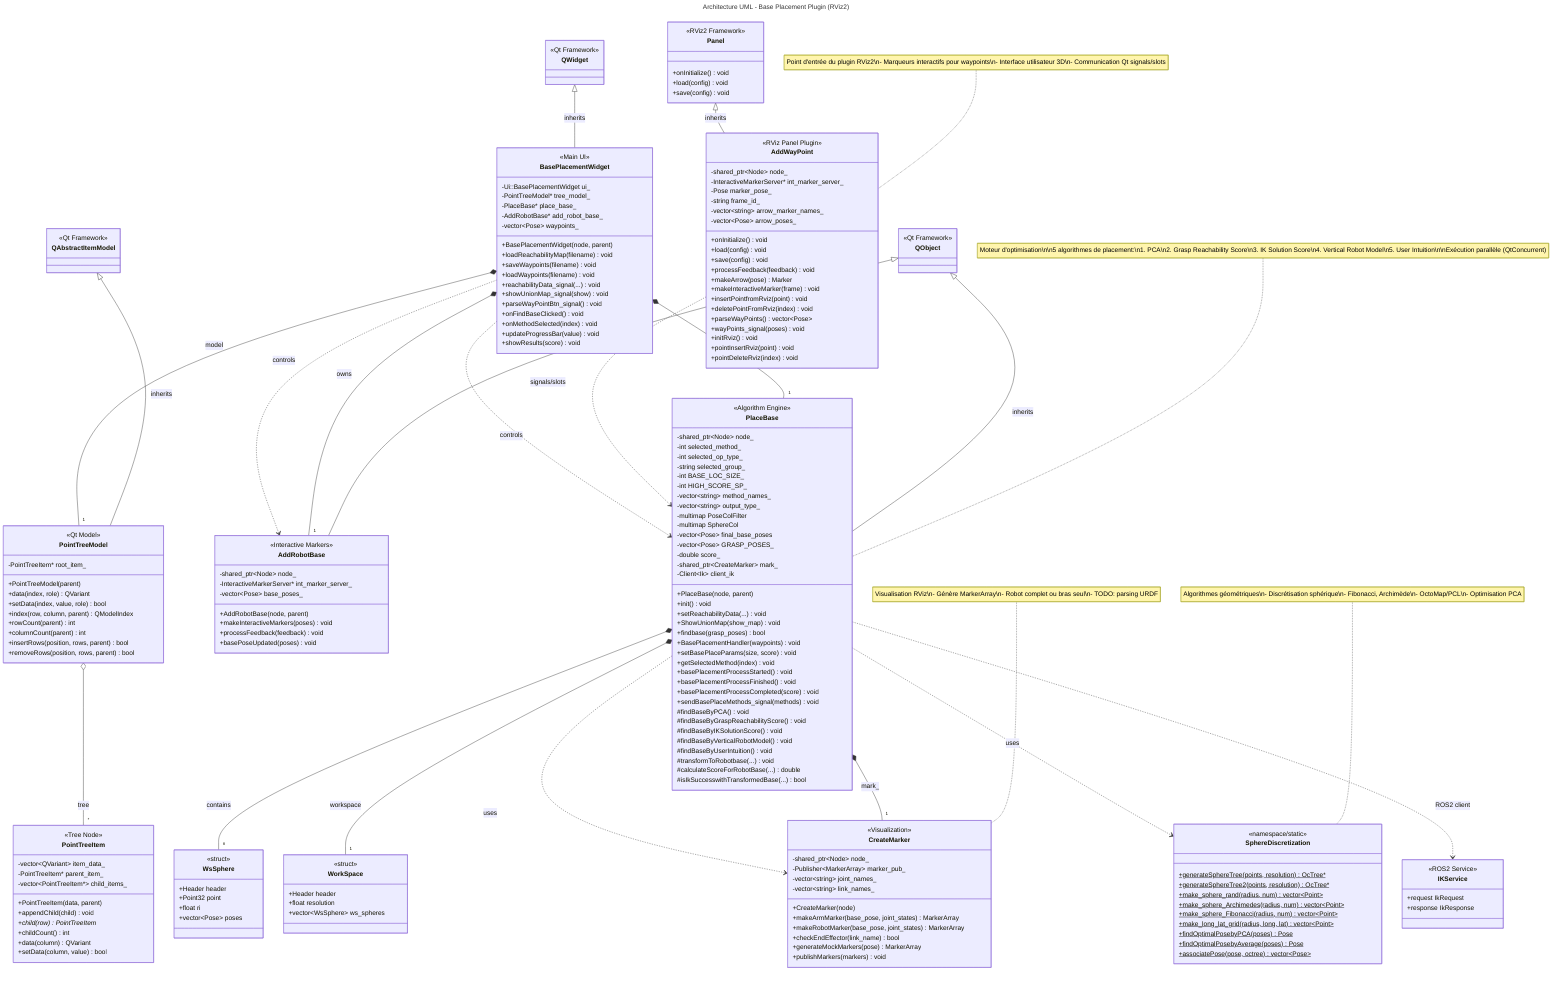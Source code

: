 ---
title: Architecture UML - Base Placement Plugin (RViz2)
---
classDiagram
    %% ============================================================
    %% FRAMEWORK EXTERNE
    %% ============================================================
    class Panel {
        <<RViz2 Framework>>
        +onInitialize() void
        +load(config) void
        +save(config) void
    }

    class QObject {
        <<Qt Framework>>
    }

    class QWidget {
        <<Qt Framework>>
    }

    class QAbstractItemModel {
        <<Qt Framework>>
    }

    %% ============================================================
    %% CORE PLUGIN - Point d'entrée RViz
    %% ============================================================
    class AddWayPoint {
        <<RViz Panel Plugin>>
        -shared_ptr~Node~ node_
        -InteractiveMarkerServer* int_marker_server_
        -Pose marker_pose_
        -string frame_id_
        -vector~string~ arrow_marker_names_
        -vector~Pose~ arrow_poses_

        +onInitialize() void
        +load(config) void
        +save(config) void
        +processFeedback(feedback) void
        +makeArrow(pose) Marker
        +makeInteractiveMarker(frame) void

        <<Q_SLOTS>>
        +insertPointfromRviz(point) void
        +deletePointFromRviz(index) void
        +parseWayPoints() vector~Pose~

        <<Q_SIGNALS>>
        +wayPoints_signal(poses) void
        +initRviz() void
        +pointInsertRviz(point) void
        +pointDeleteRviz(index) void
    }

    %% ============================================================
    %% CORE ALGORITHM ENGINE
    %% ============================================================
    class PlaceBase {
        <<Algorithm Engine>>
        -shared_ptr~Node~ node_
        -int selected_method_
        -int selected_op_type_
        -string selected_group_
        -int BASE_LOC_SIZE_
        -int HIGH_SCORE_SP_
        -vector~string~ method_names_
        -vector~string~ output_type_
        -multimap PoseColFilter
        -multimap SphereCol
        -vector~Pose~ final_base_poses
        -vector~Pose~ GRASP_POSES_
        -double score_
        -shared_ptr~CreateMarker~ mark_
        -Client~Ik~ client_ik

        +PlaceBase(node, parent)
        +init() void

        <<Q_SLOTS>>
        +setReachabilityData(...) void
        +ShowUnionMap(show_map) void
        +findbase(grasp_poses) bool
        +BasePlacementHandler(waypoints) void
        +setBasePlaceParams(size, score) void
        +getSelectedMethod(index) void

        <<Q_SIGNALS>>
        +basePlacementProcessStarted() void
        +basePlacementProcessFinished() void
        +basePlacementProcessCompleted(score) void
        +sendBasePlaceMethods_signal(methods) void

        <<Protected Algorithms>>
        #findBaseByPCA() void
        #findBaseByGraspReachabilityScore() void
        #findBaseByIKSolutionScore() void
        #findBaseByVerticalRobotModel() void
        #findBaseByUserIntuition() void
        #transformToRobotbase(...) void
        #calculateScoreForRobotBase(...) double
        #isIkSuccesswithTransformedBase(...) bool
    }

    class WsSphere {
        <<struct>>
        +Header header
        +Point32 point
        +float ri
        +vector~Pose~ poses
    }

    class WorkSpace {
        <<struct>>
        +Header header
        +float resolution
        +vector~WsSphere~ ws_spheres
    }

    %% ============================================================
    %% VISUALIZATION COMPONENTS
    %% ============================================================
    class CreateMarker {
        <<Visualization>>
        -shared_ptr~Node~ node_
        -Publisher~MarkerArray~ marker_pub_
        -vector~string~ joint_names_
        -vector~string~ link_names_

        +CreateMarker(node)
        +makeArmMarker(base_pose, joint_states) MarkerArray
        +makeRobotMarker(base_pose, joint_states) MarkerArray
        +checkEndEffector(link_name) bool
        +generateMockMarkers(pose) MarkerArray
        +publishMarkers(markers) void
    }

    class AddRobotBase {
        <<Interactive Markers>>
        -shared_ptr~Node~ node_
        -InteractiveMarkerServer* int_marker_server_
        -vector~Pose~ base_poses_

        +AddRobotBase(node, parent)
        +makeInteractiveMarkers(poses) void
        +processFeedback(feedback) void

        <<Q_SIGNALS>>
        +basePoseUpdated(poses) void
    }

    %% ============================================================
    %% UI COMPONENTS
    %% ============================================================
    class BasePlacementWidget {
        <<Main UI>>
        -Ui::BasePlacementWidget ui_
        -PointTreeModel* tree_model_
        -PlaceBase* place_base_
        -AddRobotBase* add_robot_base_
        -vector~Pose~ waypoints_

        +BasePlacementWidget(node, parent)
        +loadReachabilityMap(filename) void
        +saveWaypoints(filename) void
        +loadWaypoints(filename) void

        <<Q_SIGNALS>>
        +reachabilityData_signal(...) void
        +showUnionMap_signal(show) void
        +parseWayPointBtn_signal() void

        <<Q_SLOTS>>
        +onFindBaseClicked() void
        +onMethodSelected(index) void
        +updateProgressBar(value) void
        +showResults(score) void
    }

    %% ============================================================
    %% DATA MODEL
    %% ============================================================
    class PointTreeModel {
        <<Qt Model>>
        -PointTreeItem* root_item_

        +PointTreeModel(parent)
        +data(index, role) QVariant
        +setData(index, value, role) bool
        +index(row, column, parent) QModelIndex
        +rowCount(parent) int
        +columnCount(parent) int
        +insertRows(position, rows, parent) bool
        +removeRows(position, rows, parent) bool
    }

    class PointTreeItem {
        <<Tree Node>>
        -vector~QVariant~ item_data_
        -PointTreeItem* parent_item_
        -vector~PointTreeItem*~ child_items_

        +PointTreeItem(data, parent)
        +appendChild(child) void
        +child(row) PointTreeItem*
        +childCount() int
        +data(column) QVariant
        +setData(column, value) bool
    }

    %% ============================================================
    %% GEOMETRIC ALGORITHMS
    %% ============================================================
    class SphereDiscretization {
        <<namespace/static>>
        +generateSphereTree(points, resolution)$ OcTree*
        +generateSphereTree2(points, resolution)$ OcTree*
        +make_sphere_rand(radius, num)$ vector~Point~
        +make_sphere_Archimedes(radius, num)$ vector~Point~
        +make_sphere_Fibonacci(radius, num)$ vector~Point~
        +make_long_lat_grid(radius, long, lat)$ vector~Point~
        +findOptimalPosebyPCA(poses)$ Pose
        +findOptimalPosebyAverage(poses)$ Pose
        +associatePose(pose, octree)$ vector~Pose~
    }

    %% ============================================================
    %% EXTERNAL SERVICES
    %% ============================================================
    class IKService {
        <<ROS2 Service>>
        <<curobo_msgs::srv::Ik>>
        +request IkRequest
        +response IkResponse
    }

    %% ============================================================
    %% RELATIONS - INHERITANCE
    %% ============================================================
    Panel <|-- AddWayPoint : inherits
    QObject <|-- PlaceBase : inherits
    QObject <|-- AddRobotBase : inherits
    QWidget <|-- BasePlacementWidget : inherits
    QAbstractItemModel <|-- PointTreeModel : inherits

    %% ============================================================
    %% RELATIONS - COMPOSITION
    %% ============================================================
    PlaceBase *-- "1" CreateMarker : mark_
    PlaceBase *-- "n" WsSphere : contains
    PlaceBase *-- "1" WorkSpace : workspace
    BasePlacementWidget *-- "1" PlaceBase : owns
    BasePlacementWidget *-- "1" AddRobotBase : owns
    BasePlacementWidget *-- "1" PointTreeModel : model
    PointTreeModel o-- "*" PointTreeItem : tree

    %% ============================================================
    %% RELATIONS - USAGE / DEPENDENCIES
    %% ============================================================
    AddWayPoint ..> PlaceBase : signals/slots
    PlaceBase ..> CreateMarker : uses
    PlaceBase ..> SphereDiscretization : uses
    PlaceBase ..> IKService : ROS2 client
    BasePlacementWidget ..> PlaceBase : controls
    BasePlacementWidget ..> AddRobotBase : controls

    %% ============================================================
    %% NOTES EXPLICATIVES
    %% ============================================================
    note for AddWayPoint "Point d'entrée du plugin RViz2\n- Marqueurs interactifs pour waypoints\n- Interface utilisateur 3D\n- Communication Qt signals/slots"

    note for PlaceBase "Moteur d'optimisation\n\n5 algorithmes de placement:\n1. PCA\n2. Grasp Reachability Score\n3. IK Solution Score\n4. Vertical Robot Model\n5. User Intuition\n\nExécution parallèle (QtConcurrent)"

    note for SphereDiscretization "Algorithmes géométriques\n- Discrétisation sphérique\n- Fibonacci, Archimède\n- OctoMap/PCL\n- Optimisation PCA"

    note for CreateMarker "Visualisation RViz\n- Génère MarkerArray\n- Robot complet ou bras seul\n- TODO: parsing URDF"